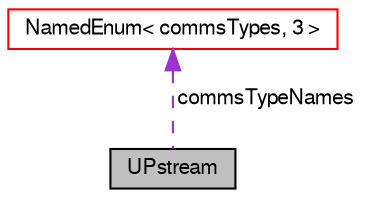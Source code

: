 digraph "UPstream"
{
  bgcolor="transparent";
  edge [fontname="FreeSans",fontsize="10",labelfontname="FreeSans",labelfontsize="10"];
  node [fontname="FreeSans",fontsize="10",shape=record];
  Node6 [label="UPstream",height=0.2,width=0.4,color="black", fillcolor="grey75", style="filled", fontcolor="black"];
  Node7 -> Node6 [dir="back",color="darkorchid3",fontsize="10",style="dashed",label=" commsTypeNames" ,fontname="FreeSans"];
  Node7 [label="NamedEnum\< commsTypes, 3 \>",height=0.2,width=0.4,color="red",URL="$a25998.html"];
}
